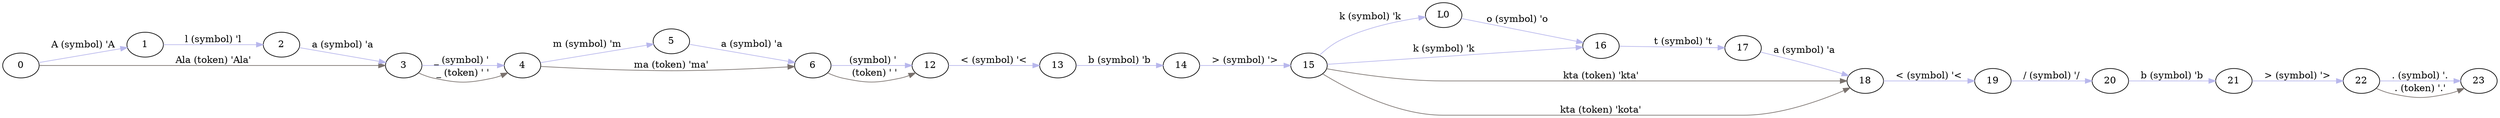 digraph g {
	node [label="\N"];
	graph [rankdir=LR,
		bb="0,0,3624,172"];
	0 [pos="27,72", width="0.75", height="0.51389"];
	1 [pos="209,99", width="0.75", height="0.51389"];
	2 [pos="409,99", width="0.75", height="0.51389"];
	3 [pos="587,72", width="0.75", height="0.51389"];
	4 [pos="761,72", width="0.75", height="0.51389"];
	5 [pos="976,110", width="0.75", height="0.51389"];
	6 [pos="1181,77", width="0.75", height="0.51389"];
	12 [pos="1351,77", width="0.75", height="0.51389"];
	13 [pos="1537,77", width="0.75", height="0.51389"];
	14 [pos="1715,77", width="0.75", height="0.51389"];
	15 [pos="1901,77", width="0.75", height="0.51389"];
	L0 [pos="2096,154", width="0.75", height="0.51389"];
	16 [pos="2323,108", width="0.75", height="0.51389"];
	17 [pos="2529,102", width="0.75", height="0.51389"];
	18 [pos="2707,54", width="0.75", height="0.51389"];
	19 [pos="2893,54", width="0.75", height="0.51389"];
	20 [pos="3063,54", width="0.75", height="0.51389"];
	21 [pos="3241,54", width="0.75", height="0.51389"];
	22 [pos="3427,54", width="0.75", height="0.51389"];
	23 [pos="3597,54", width="0.75", height="0.51389"];
	0 -> 1 [label="A (symbol) 'A", color="#b8b7ec", pos="e,182.5,95.069 53.464,75.926 84.735,80.565 136.95,88.312 172.16,93.535", lp="118,100"];
	1 -> 2 [label="l (symbol) 'l", color="#b8b7ec", pos="e,381.94,99 236.39,99 271.47,99 332.43,99 371.72,99", lp="309,108"];
	2 -> 3 [label="a (symbol) 'a", color="#b8b7ec", pos="e,560.46,76.026 435.65,94.958 466.15,90.332 516.28,82.728 550.42,77.549", lp="498,100"];
	0 -> 3 [label="Ala (token) 'Ala'", color="#7a726e", pos="e,559.93,72 54.01,72 145.58,72 444.37,72 549.77,72", lp="309,81"];
	3 -> 4 [label="_ (symbol) ' ", color="#b8b7ec", pos="e,733.72,72 614.19,72 643.6,72 690.68,72 723.58,72", lp="674,81"];
	3 -> 4 [label="_ (token) ' '", color="#7a726e", pos="e,740.67,59.632 607.33,59.632 614.81,55.746 623.53,51.96 632,50 668.37,41.585 679.63,41.585 716,50 721.16,51.194 726.42,53.067 731.43\
,55.227", lp="674,59"];
	4 -> 5 [label="m (symbol) 'm", color="#b8b7ec", pos="e,949.76,105.36 787.36,76.66 825.59,83.416 896.53,95.955 939.68,103.58", lp="855,105"];
	5 -> 6 [label="a (symbol) 'a", color="#b8b7ec", pos="e,1154.7,81.23 1002.4,105.75 1038.6,99.924 1103.8,89.421 1144.7,82.851", lp="1092,107"];
	4 -> 6 [label="ma (token) 'ma'", color="#7a726e", pos="e,1154.3,74.235 788.12,70.118 836.64,67.012 941.54,61.491 1030,65 1069,66.548 1113.6,70.338 1144.1,73.248", lp="976,74"];
	6 -> 12 [label="&nbsp; (symbol) ' ", color="#b8b7ec", pos="e,1329.6,65.905 1202.4,65.905 1209.7,62.691 1218,59.615 1226,58 1260.8,50.945 1271.2,50.945 1306,58 1310.7,58.959 1315.6,60.433 \
1320.3,62.145", lp="1266,67"];
	6 -> 12 [label="&nbsp; (token) ' '", color="#7a726e", pos="e,1323.8,77 1208.3,77 1236.8,77 1281.7,77 1313.5,77", lp="1266,86"];
	12 -> 13 [label="< (symbol) '<", color="#b8b7ec", pos="e,1509.9,77 1378,77 1410.1,77 1463.8,77 1499.8,77", lp="1444,86"];
	13 -> 14 [label="b (symbol) 'b", color="#b8b7ec", pos="e,1687.7,77 1564,77 1594.4,77 1643.7,77 1677.7,77", lp="1626,86"];
	14 -> 15 [label="> (symbol) '>", color="#b8b7ec", pos="e,1873.9,77 1742,77 1774.1,77 1827.8,77 1863.8,77", lp="1808,86"];
	15 -> L0 [label="k (symbol) 'k", color="#b8b7ec", pos="e,2069.3,150.4 1916.1,92.167 1924.3,99.696 1935,108.36 1946,114 1982.2,132.58 2027.8,143.16 2059.2,148.71", lp="1990,152"];
	15 -> 16 [label="k (symbol) 'k", color="#b8b7ec", pos="e,2295.9,106.01 1928,78.986 2001,84.35 2202.3,99.132 2285.9,105.27", lp="2096,103"];
	L0 -> 16 [label="o (symbol) 'o", color="#b8b7ec", pos="e,2296.9,113.29 2122,148.72 2162.6,140.5 2241.1,124.59 2287.1,115.28", lp="2202,149"];
	16 -> 17 [label="t (symbol) 't", color="#b8b7ec", pos="e,2501.9,102.79 2350.4,107.2 2386.7,106.14 2451.1,104.27 2491.8,103.08", lp="2442,114"];
	17 -> 18 [label="a (symbol) 'a", color="#b8b7ec", pos="e,2682.3,61.931 2554.6,95.869 2581.5,89.341 2624.9,78.519 2662,68 2665.4,67.034 2669,65.995 2672.5,64.934", lp="2618,99"];
	15 -> 18 [label="kta (token) 'kta'", color="#7a726e", pos="e,2679.9,54 1927.1,71.953 1964.4,65.182 2035.2,54 2096,54 2096,54 2096,54 2529,54 2577.7,54 2633.8,54 2669.8,54", lp="2323,63"];
	15 -> 18 [label="kta (token) 'kota'", color="#7a726e", pos="e,2685.4,42.942 1919.9,63.938 1953.7,41.97 2027.2,0 2096,0 2096,0 2096,0 2529,0 2582.6,7.1054e-15 2641.5,22.679 2676.3,38.642", lp="2323,9"];
	18 -> 19 [label="< (symbol) '<", color="#b8b7ec", pos="e,2865.9,54 2734,54 2766.1,54 2819.8,54 2855.8,54", lp="2800,63"];
	19 -> 20 [label="/ (symbol) '/", color="#b8b7ec", pos="e,3035.8,54 2920.3,54 2948.8,54 2993.7,54 3025.5,54", lp="2978,63"];
	20 -> 21 [label="b (symbol) 'b", color="#b8b7ec", pos="e,3213.7,54 3090,54 3120.4,54 3169.7,54 3203.7,54", lp="3152,63"];
	21 -> 22 [label="> (symbol) '>", color="#b8b7ec", pos="e,3399.9,54 3268,54 3300.1,54 3353.8,54 3389.8,54", lp="3334,63"];
	22 -> 23 [label=". (symbol) '.", color="#b8b7ec", pos="e,3569.8,54 3454.3,54 3482.8,54 3527.7,54 3559.5,54", lp="3512,63"];
	22 -> 23 [label=". (token) '.'", color="#7a726e", pos="e,3576.7,41.632 3447.3,41.632 3454.8,37.746 3463.5,33.96 3472,32 3506.6,23.986 3517.4,23.986 3552,32 3557.2,33.194 3562.4,35.067\
 3567.4,37.227", lp="3512,41"];
}
